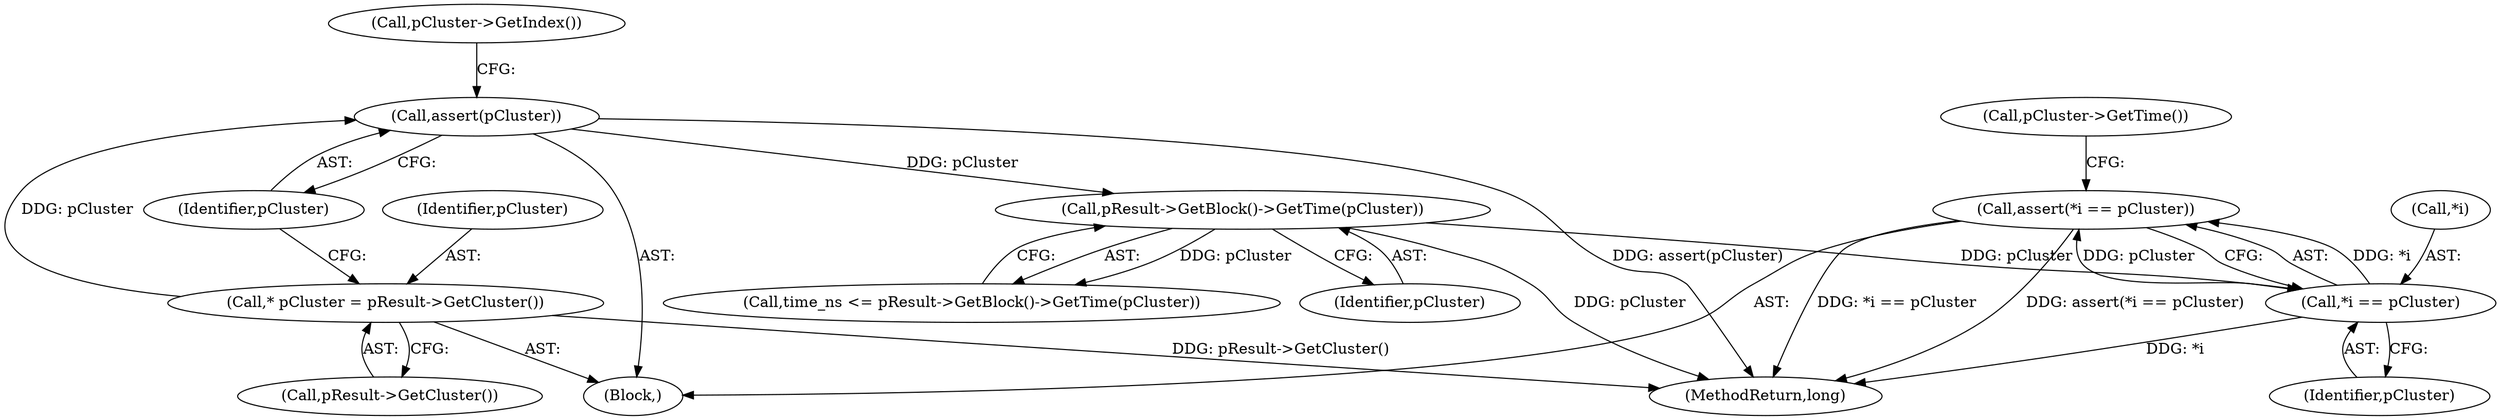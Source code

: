 digraph "0_Android_04839626ed859623901ebd3a5fd483982186b59d_198@API" {
"1000163" [label="(Call,assert(*i == pCluster))"];
"1000164" [label="(Call,*i == pCluster)"];
"1000137" [label="(Call,pResult->GetBlock()->GetTime(pCluster))"];
"1000128" [label="(Call,assert(pCluster))"];
"1000125" [label="(Call,* pCluster = pResult->GetCluster())"];
"1000164" [label="(Call,*i == pCluster)"];
"1000163" [label="(Call,assert(*i == pCluster))"];
"1000305" [label="(MethodReturn,long)"];
"1000165" [label="(Call,*i)"];
"1000129" [label="(Identifier,pCluster)"];
"1000135" [label="(Call,time_ns <= pResult->GetBlock()->GetTime(pCluster))"];
"1000137" [label="(Call,pResult->GetBlock()->GetTime(pCluster))"];
"1000106" [label="(Block,)"];
"1000125" [label="(Call,* pCluster = pResult->GetCluster())"];
"1000127" [label="(Call,pResult->GetCluster())"];
"1000126" [label="(Identifier,pCluster)"];
"1000132" [label="(Call,pCluster->GetIndex())"];
"1000128" [label="(Call,assert(pCluster))"];
"1000138" [label="(Identifier,pCluster)"];
"1000167" [label="(Identifier,pCluster)"];
"1000170" [label="(Call,pCluster->GetTime())"];
"1000163" -> "1000106"  [label="AST: "];
"1000163" -> "1000164"  [label="CFG: "];
"1000164" -> "1000163"  [label="AST: "];
"1000170" -> "1000163"  [label="CFG: "];
"1000163" -> "1000305"  [label="DDG: *i == pCluster"];
"1000163" -> "1000305"  [label="DDG: assert(*i == pCluster)"];
"1000164" -> "1000163"  [label="DDG: *i"];
"1000164" -> "1000163"  [label="DDG: pCluster"];
"1000164" -> "1000167"  [label="CFG: "];
"1000165" -> "1000164"  [label="AST: "];
"1000167" -> "1000164"  [label="AST: "];
"1000164" -> "1000305"  [label="DDG: *i"];
"1000137" -> "1000164"  [label="DDG: pCluster"];
"1000137" -> "1000135"  [label="AST: "];
"1000137" -> "1000138"  [label="CFG: "];
"1000138" -> "1000137"  [label="AST: "];
"1000135" -> "1000137"  [label="CFG: "];
"1000137" -> "1000305"  [label="DDG: pCluster"];
"1000137" -> "1000135"  [label="DDG: pCluster"];
"1000128" -> "1000137"  [label="DDG: pCluster"];
"1000128" -> "1000106"  [label="AST: "];
"1000128" -> "1000129"  [label="CFG: "];
"1000129" -> "1000128"  [label="AST: "];
"1000132" -> "1000128"  [label="CFG: "];
"1000128" -> "1000305"  [label="DDG: assert(pCluster)"];
"1000125" -> "1000128"  [label="DDG: pCluster"];
"1000125" -> "1000106"  [label="AST: "];
"1000125" -> "1000127"  [label="CFG: "];
"1000126" -> "1000125"  [label="AST: "];
"1000127" -> "1000125"  [label="AST: "];
"1000129" -> "1000125"  [label="CFG: "];
"1000125" -> "1000305"  [label="DDG: pResult->GetCluster()"];
}
